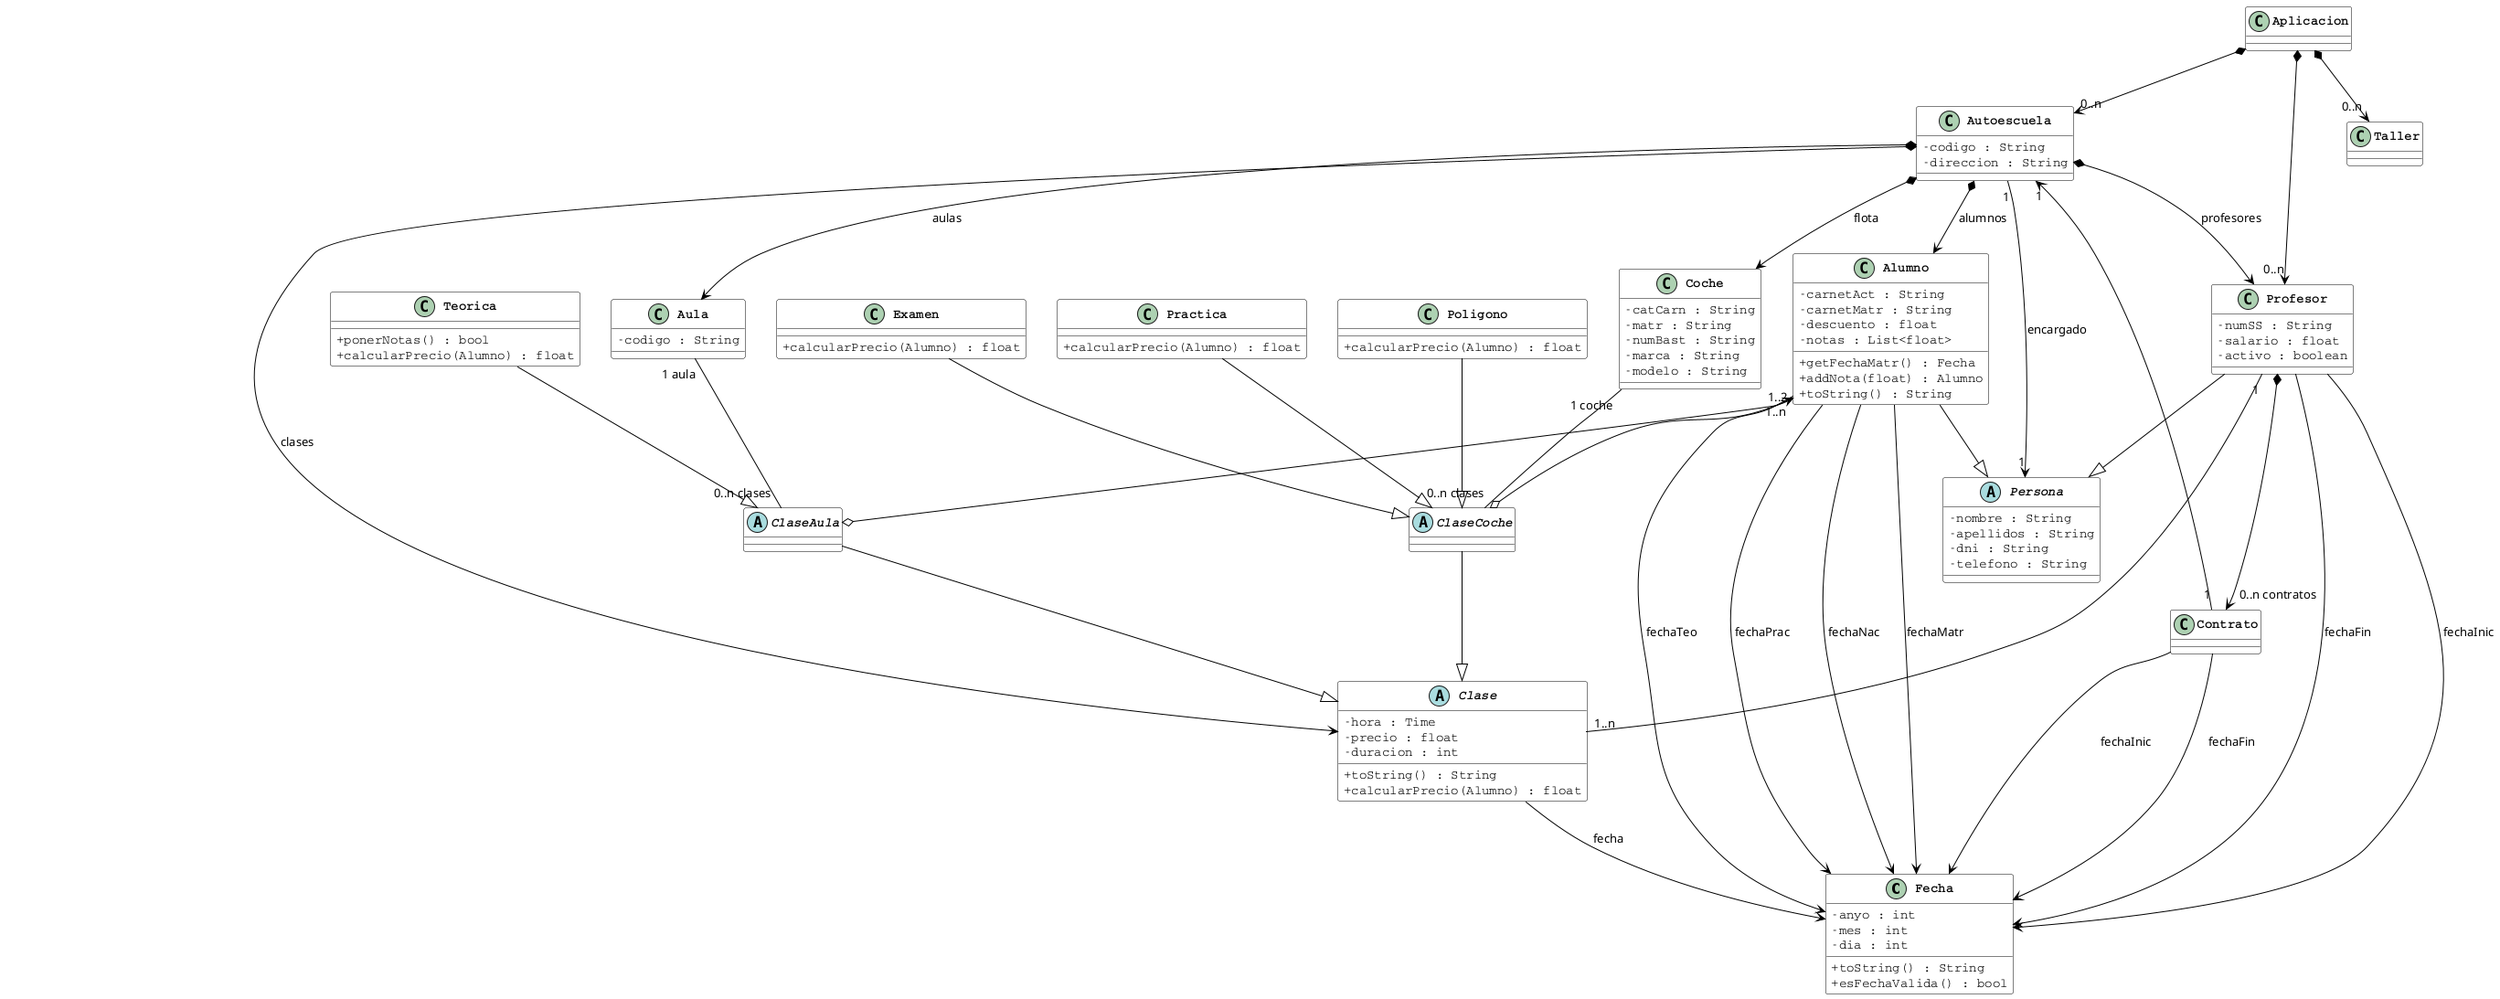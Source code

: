 @startuml
skinparam {
  classAttributeIconSize 0
  ClassBorderColor Black
  ClassBackgroundColor White
  ClassFontStyle bold
  ClassFontName Courier
  sequenceMessageAlign direction
  ClassAttributeFontName Courier
  ArrowColor Black
  Shadowing false
  'linetype ortho
  'handwritten true
}

hide enum methods

class Fecha {
	- anyo : int
	- mes : int
	- dia : int

	+ toString() : String
	+ esFechaValida() : bool
}

abstract class Clase {
	- hora : Time
	- precio : float
	- duracion : int

	+ toString() : String
	+ calcularPrecio(Alumno) : float
}

abstract class ClaseAula{

}

abstract class ClaseCoche{

}

    class Teorica{
      + ponerNotas() : bool
  + calcularPrecio(Alumno) : float
}

class Examen{

  + calcularPrecio(Alumno) : float
}

class Practica{

  + calcularPrecio(Alumno) : float
}

class Poligono{

  + calcularPrecio(Alumno) : float
}

class Alumno {
	- carnetAct : String
	- carnetMatr : String
	- descuento : float
    - notas : List<float>

	+ getFechaMatr() : Fecha
    + addNota(float) : Alumno
	+ toString() : String
}

abstract class Persona{
  - nombre : String
  - apellidos : String
  - dni : String
  - telefono : String

}

class Profesor{
  - numSS : String
  - salario : float
  - activo : boolean
}

class Coche{
  - catCarn : String
  - matr : String
  - numBast : String
  - marca : String
  - modelo : String

}

class Aula{
  - codigo : String
}

class Autoescuela{
  - codigo : String
  - direccion : String
}

Alumno --> Fecha : fechaTeo
Alumno --> Fecha : fechaPrac
Alumno --> Fecha : fechaNac
Alumno --> Fecha : fechaMatr

Profesor --> Fecha : fechaInic
Profesor --> Fecha : fechaFin

Autoescuela "1" --> "1" Persona : encargado
Clase --> Fecha : fecha

Aula "1 aula" -- "0..n clases" ClaseAula
Coche "1 coche" -- "0..n clases" ClaseCoche

ClaseAula --|> Clase
ClaseCoche --|> Clase
Teorica --|> ClaseAula
Examen --|> ClaseCoche
Practica --|> ClaseCoche
Poligono --|> ClaseCoche
Alumno --|> Persona
Profesor --|> Persona

Alumno "1..n" <--o ClaseAula
Alumno "1..2" <--o ClaseCoche

Autoescuela *--> Aula : aulas
Autoescuela *--> Clase : clases
Autoescuela *--> Alumno : alumnos
Autoescuela *--> Profesor : profesores
Autoescuela *--> Coche : flota

Profesor "1" -- "1..n" Clase

class Contrato {
}
Contrato --> Fecha : fechaInic
Contrato --> Fecha : fechaFin
Contrato "1" --> "1" Autoescuela
Profesor *--> "0..n contratos" Contrato

class Aplicacion{
}

Aplicacion *--> "0..n" Autoescuela
Aplicacion *--> "0..n" Profesor
Aplicacion *--> "0..n" Taller

@enduml
